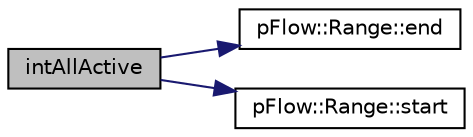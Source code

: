 digraph "intAllActive"
{
 // LATEX_PDF_SIZE
  edge [fontname="Helvetica",fontsize="10",labelfontname="Helvetica",labelfontsize="10"];
  node [fontname="Helvetica",fontsize="10",shape=record];
  rankdir="LR";
  Node1 [label="intAllActive",height=0.2,width=0.4,color="black", fillcolor="grey75", style="filled", fontcolor="black",tooltip=" "];
  Node1 -> Node2 [color="midnightblue",fontsize="10",style="solid",fontname="Helvetica"];
  Node2 [label="pFlow::Range::end",height=0.2,width=0.4,color="black", fillcolor="white", style="filled",URL="$structpFlow_1_1Range.html#a38ebf09d6bfa7f04d4a95ff7f0d3aef4",tooltip="End."];
  Node1 -> Node3 [color="midnightblue",fontsize="10",style="solid",fontname="Helvetica"];
  Node3 [label="pFlow::Range::start",height=0.2,width=0.4,color="black", fillcolor="white", style="filled",URL="$structpFlow_1_1Range.html#a8ade4cd349991c4c7ed9131410ddd8f0",tooltip="Start."];
}
